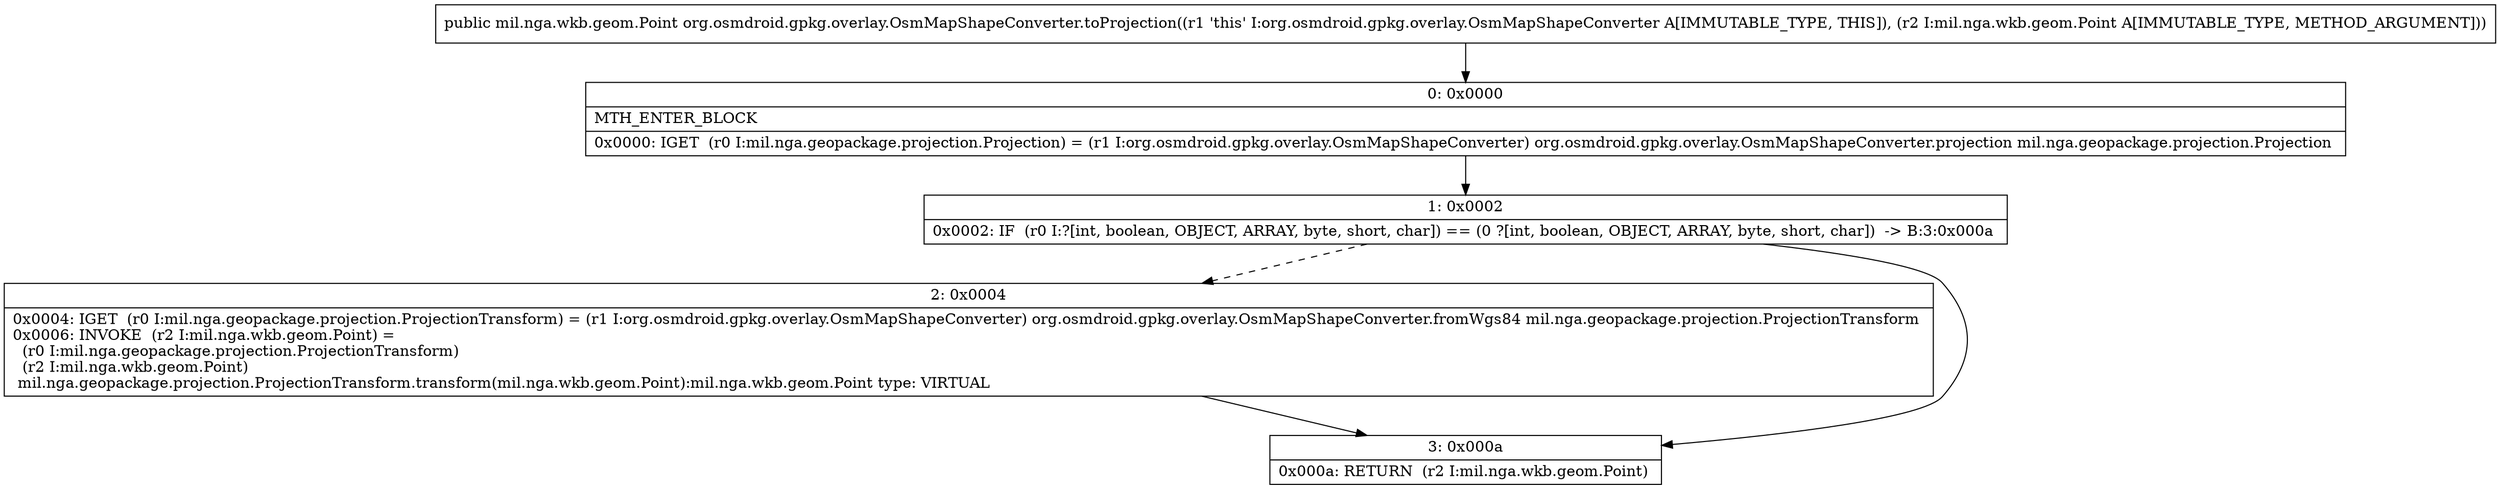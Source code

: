 digraph "CFG fororg.osmdroid.gpkg.overlay.OsmMapShapeConverter.toProjection(Lmil\/nga\/wkb\/geom\/Point;)Lmil\/nga\/wkb\/geom\/Point;" {
Node_0 [shape=record,label="{0\:\ 0x0000|MTH_ENTER_BLOCK\l|0x0000: IGET  (r0 I:mil.nga.geopackage.projection.Projection) = (r1 I:org.osmdroid.gpkg.overlay.OsmMapShapeConverter) org.osmdroid.gpkg.overlay.OsmMapShapeConverter.projection mil.nga.geopackage.projection.Projection \l}"];
Node_1 [shape=record,label="{1\:\ 0x0002|0x0002: IF  (r0 I:?[int, boolean, OBJECT, ARRAY, byte, short, char]) == (0 ?[int, boolean, OBJECT, ARRAY, byte, short, char])  \-\> B:3:0x000a \l}"];
Node_2 [shape=record,label="{2\:\ 0x0004|0x0004: IGET  (r0 I:mil.nga.geopackage.projection.ProjectionTransform) = (r1 I:org.osmdroid.gpkg.overlay.OsmMapShapeConverter) org.osmdroid.gpkg.overlay.OsmMapShapeConverter.fromWgs84 mil.nga.geopackage.projection.ProjectionTransform \l0x0006: INVOKE  (r2 I:mil.nga.wkb.geom.Point) = \l  (r0 I:mil.nga.geopackage.projection.ProjectionTransform)\l  (r2 I:mil.nga.wkb.geom.Point)\l mil.nga.geopackage.projection.ProjectionTransform.transform(mil.nga.wkb.geom.Point):mil.nga.wkb.geom.Point type: VIRTUAL \l}"];
Node_3 [shape=record,label="{3\:\ 0x000a|0x000a: RETURN  (r2 I:mil.nga.wkb.geom.Point) \l}"];
MethodNode[shape=record,label="{public mil.nga.wkb.geom.Point org.osmdroid.gpkg.overlay.OsmMapShapeConverter.toProjection((r1 'this' I:org.osmdroid.gpkg.overlay.OsmMapShapeConverter A[IMMUTABLE_TYPE, THIS]), (r2 I:mil.nga.wkb.geom.Point A[IMMUTABLE_TYPE, METHOD_ARGUMENT])) }"];
MethodNode -> Node_0;
Node_0 -> Node_1;
Node_1 -> Node_2[style=dashed];
Node_1 -> Node_3;
Node_2 -> Node_3;
}

